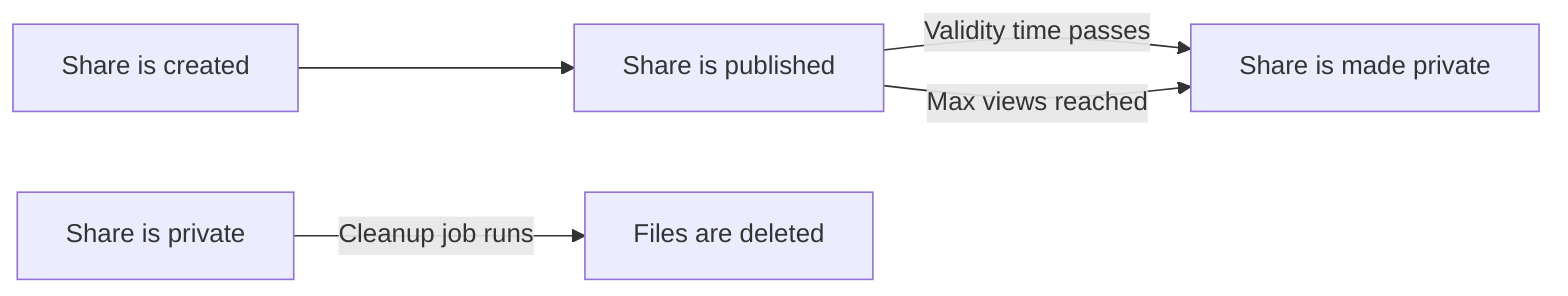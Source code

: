 flowchart LR
    Create["Share is created"] --> Publish["Share is published"]
    Publish -- Validity time passes --> Private["Share is made private"]
    Publish -- Max views reached --> Private
    
    Private2["Share is private"] -- Cleanup job runs --> Deleted["Files are deleted"]